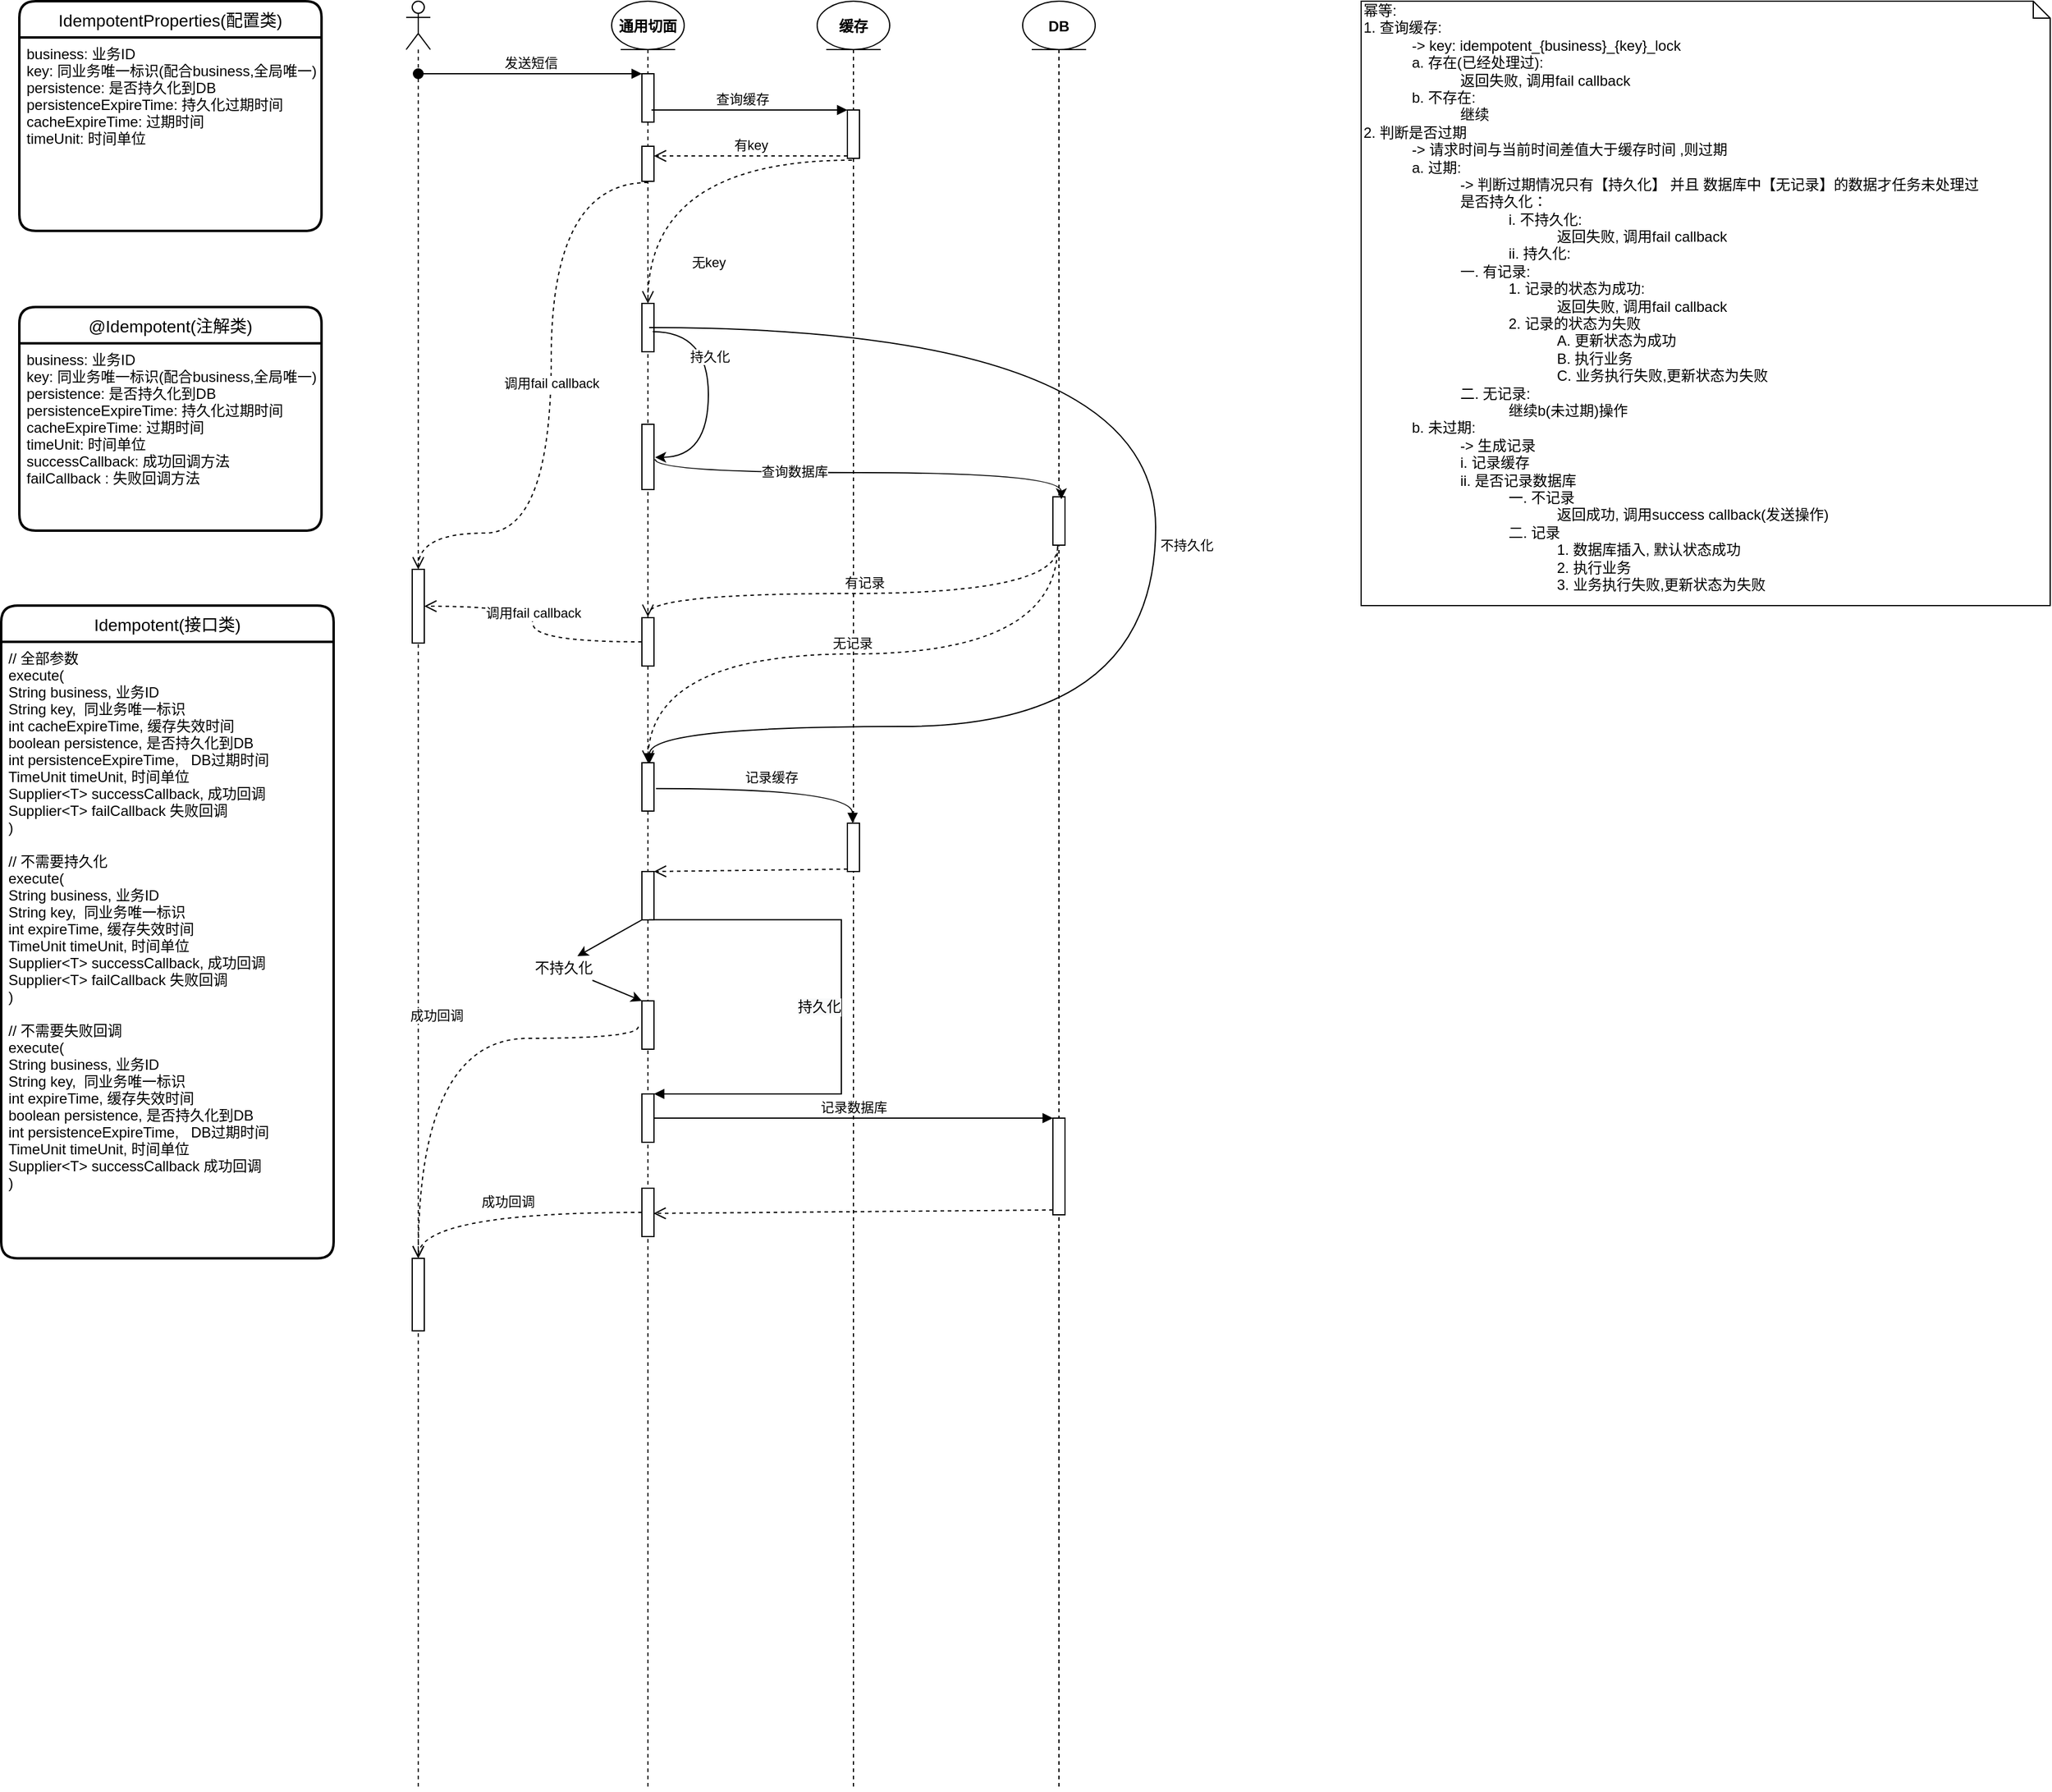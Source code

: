 <mxfile version="13.7.9" type="github">
  <diagram name="幂等" id="74e2e168-ea6b-b213-b513-2b3c1d86103e">
    <mxGraphModel dx="1690" dy="1113" grid="1" gridSize="10" guides="1" tooltips="1" connect="1" arrows="1" fold="1" page="1" pageScale="1" pageWidth="1100" pageHeight="850" background="#ffffff" math="0" shadow="0">
      <root>
        <mxCell id="0" />
        <mxCell id="1" parent="0" />
        <mxCell id="Dr7aWHiYQWJMJAfqMdh1-3" value="IdempotentProperties(配置类)" style="swimlane;childLayout=stackLayout;horizontal=1;startSize=30;horizontalStack=0;rounded=1;fontSize=14;fontStyle=0;strokeWidth=2;resizeParent=0;resizeLast=1;shadow=0;dashed=0;align=center;" parent="1" vertex="1">
          <mxGeometry x="40" y="80" width="250" height="190" as="geometry" />
        </mxCell>
        <mxCell id="Dr7aWHiYQWJMJAfqMdh1-4" value="business: 业务ID&#xa;key: 同业务唯一标识(配合business,全局唯一)&#xa;persistence: 是否持久化到DB&#xa;persistenceExpireTime: 持久化过期时间&#xa;cacheExpireTime: 过期时间&#xa;timeUnit: 时间单位&#xa;&#xa;" style="align=left;strokeColor=none;fillColor=none;spacingLeft=4;fontSize=12;verticalAlign=top;resizable=0;rotatable=0;part=1;" parent="Dr7aWHiYQWJMJAfqMdh1-3" vertex="1">
          <mxGeometry y="30" width="250" height="160" as="geometry" />
        </mxCell>
        <mxCell id="Dr7aWHiYQWJMJAfqMdh1-1" value="@Idempotent(注解类)" style="swimlane;childLayout=stackLayout;horizontal=1;startSize=30;horizontalStack=0;rounded=1;fontSize=14;fontStyle=0;strokeWidth=2;resizeParent=0;resizeLast=1;shadow=0;dashed=0;align=center;" parent="1" vertex="1">
          <mxGeometry x="40" y="333" width="250" height="185" as="geometry" />
        </mxCell>
        <mxCell id="Dr7aWHiYQWJMJAfqMdh1-2" value="business: 业务ID&#xa;key: 同业务唯一标识(配合business,全局唯一)&#xa;persistence: 是否持久化到DB&#xa;persistenceExpireTime: 持久化过期时间&#xa;cacheExpireTime: 过期时间&#xa;timeUnit: 时间单位&#xa;successCallback: 成功回调方法&#xa;failCallback : 失败回调方法&#xa;&#xa;&#xa;" style="align=left;strokeColor=none;fillColor=none;spacingLeft=4;fontSize=12;verticalAlign=top;resizable=0;rotatable=0;part=1;" parent="Dr7aWHiYQWJMJAfqMdh1-1" vertex="1">
          <mxGeometry y="30" width="250" height="155" as="geometry" />
        </mxCell>
        <mxCell id="N3oFsb0zca_vRXjRVCQ4-1" value="Idempotent(接口类)" style="swimlane;childLayout=stackLayout;horizontal=1;startSize=30;horizontalStack=0;rounded=1;fontSize=14;fontStyle=0;strokeWidth=2;resizeParent=0;resizeLast=1;shadow=0;dashed=0;align=center;" parent="1" vertex="1">
          <mxGeometry x="25" y="580" width="275" height="540" as="geometry" />
        </mxCell>
        <mxCell id="N3oFsb0zca_vRXjRVCQ4-2" value="// 全部参数&#xa;execute(&#xa;String business, 业务ID&#xa;String key,  同业务唯一标识&#xa;int cacheExpireTime, 缓存失效时间&#xa;boolean persistence, 是否持久化到DB&#xa;int persistenceExpireTime,   DB过期时间&#xa;TimeUnit timeUnit, 时间单位&#xa;Supplier&lt;T&gt; successCallback, 成功回调&#xa;Supplier&lt;T&gt; failCallback 失败回调&#xa;)&#xa;&#xa;// 不需要持久化&#xa;execute(&#xa;String business, 业务ID&#xa;String key,  同业务唯一标识&#xa;int expireTime, 缓存失效时间&#xa;TimeUnit timeUnit, 时间单位&#xa;Supplier&lt;T&gt; successCallback, 成功回调&#xa;Supplier&lt;T&gt; failCallback 失败回调&#xa;)&#xa;&#xa;// 不需要失败回调&#xa;execute(&#xa;String business, 业务ID&#xa;String key,  同业务唯一标识&#xa;int expireTime, 缓存失效时间&#xa;boolean persistence, 是否持久化到DB&#xa;int persistenceExpireTime,   DB过期时间&#xa;TimeUnit timeUnit, 时间单位&#xa;Supplier&lt;T&gt; successCallback 成功回调&#xa;)&#xa;" style="align=left;strokeColor=none;fillColor=none;spacingLeft=4;fontSize=12;verticalAlign=top;resizable=0;rotatable=0;part=1;" parent="N3oFsb0zca_vRXjRVCQ4-1" vertex="1">
          <mxGeometry y="30" width="275" height="510" as="geometry" />
        </mxCell>
        <mxCell id="N3oFsb0zca_vRXjRVCQ4-3" value="" style="shape=umlLifeline;participant=umlActor;perimeter=lifelinePerimeter;whiteSpace=wrap;html=1;container=1;collapsible=0;recursiveResize=0;verticalAlign=top;spacingTop=36;outlineConnect=0;" parent="1" vertex="1">
          <mxGeometry x="360" y="80" width="20" height="1480" as="geometry" />
        </mxCell>
        <mxCell id="N3oFsb0zca_vRXjRVCQ4-29" value="" style="html=1;points=[];perimeter=orthogonalPerimeter;" parent="N3oFsb0zca_vRXjRVCQ4-3" vertex="1">
          <mxGeometry x="5" y="470" width="10" height="61" as="geometry" />
        </mxCell>
        <mxCell id="N3oFsb0zca_vRXjRVCQ4-69" value="" style="html=1;points=[];perimeter=orthogonalPerimeter;" parent="N3oFsb0zca_vRXjRVCQ4-3" vertex="1">
          <mxGeometry x="5" y="1040" width="10" height="60" as="geometry" />
        </mxCell>
        <mxCell id="N3oFsb0zca_vRXjRVCQ4-7" value="" style="shape=umlLifeline;participant=umlEntity;perimeter=lifelinePerimeter;whiteSpace=wrap;html=1;container=1;collapsible=0;recursiveResize=0;verticalAlign=top;spacingTop=36;outlineConnect=0;" parent="1" vertex="1">
          <mxGeometry x="530" y="80" width="60" height="1480" as="geometry" />
        </mxCell>
        <mxCell id="N3oFsb0zca_vRXjRVCQ4-12" value="" style="html=1;points=[];perimeter=orthogonalPerimeter;" parent="N3oFsb0zca_vRXjRVCQ4-7" vertex="1">
          <mxGeometry x="25" y="60" width="10" height="40" as="geometry" />
        </mxCell>
        <mxCell id="N3oFsb0zca_vRXjRVCQ4-15" value="通用切面" style="text;align=center;fontStyle=1;verticalAlign=middle;spacingLeft=3;spacingRight=3;strokeColor=none;rotatable=0;points=[[0,0.5],[1,0.5]];portConstraint=eastwest;" parent="N3oFsb0zca_vRXjRVCQ4-7" vertex="1">
          <mxGeometry x="-10" y="7" width="80" height="26" as="geometry" />
        </mxCell>
        <mxCell id="N3oFsb0zca_vRXjRVCQ4-28" value="" style="html=1;points=[];perimeter=orthogonalPerimeter;" parent="N3oFsb0zca_vRXjRVCQ4-7" vertex="1">
          <mxGeometry x="25" y="120" width="10" height="29" as="geometry" />
        </mxCell>
        <mxCell id="N3oFsb0zca_vRXjRVCQ4-35" value="" style="html=1;points=[];perimeter=orthogonalPerimeter;" parent="N3oFsb0zca_vRXjRVCQ4-7" vertex="1">
          <mxGeometry x="25" y="350" width="10" height="54" as="geometry" />
        </mxCell>
        <mxCell id="N3oFsb0zca_vRXjRVCQ4-41" value="" style="html=1;points=[];perimeter=orthogonalPerimeter;" parent="N3oFsb0zca_vRXjRVCQ4-7" vertex="1">
          <mxGeometry x="25" y="510" width="10" height="40" as="geometry" />
        </mxCell>
        <mxCell id="N3oFsb0zca_vRXjRVCQ4-48" value="" style="html=1;points=[];perimeter=orthogonalPerimeter;" parent="N3oFsb0zca_vRXjRVCQ4-7" vertex="1">
          <mxGeometry x="25" y="630" width="10" height="40" as="geometry" />
        </mxCell>
        <mxCell id="N3oFsb0zca_vRXjRVCQ4-61" value="" style="html=1;points=[];perimeter=orthogonalPerimeter;" parent="N3oFsb0zca_vRXjRVCQ4-7" vertex="1">
          <mxGeometry x="25" y="720" width="10" height="40" as="geometry" />
        </mxCell>
        <mxCell id="N3oFsb0zca_vRXjRVCQ4-65" value="" style="html=1;points=[];perimeter=orthogonalPerimeter;" parent="N3oFsb0zca_vRXjRVCQ4-7" vertex="1">
          <mxGeometry x="25" y="904" width="10" height="40" as="geometry" />
        </mxCell>
        <mxCell id="N3oFsb0zca_vRXjRVCQ4-66" value="&lt;span style=&quot;font-size: 12px ; text-align: center ; background-color: rgb(248 , 249 , 250)&quot;&gt;持久化&lt;/span&gt;" style="edgeStyle=orthogonalEdgeStyle;html=1;align=left;spacingLeft=2;endArrow=block;rounded=0;entryX=1;entryY=0;exitX=0.599;exitY=0.997;exitDx=0;exitDy=0;exitPerimeter=0;" parent="N3oFsb0zca_vRXjRVCQ4-7" source="N3oFsb0zca_vRXjRVCQ4-61" target="N3oFsb0zca_vRXjRVCQ4-65" edge="1">
          <mxGeometry x="0.011" y="-40" relative="1" as="geometry">
            <mxPoint x="30" y="824" as="sourcePoint" />
            <Array as="points">
              <mxPoint x="190" y="760" />
              <mxPoint x="190" y="904" />
            </Array>
            <mxPoint as="offset" />
          </mxGeometry>
        </mxCell>
        <mxCell id="N3oFsb0zca_vRXjRVCQ4-68" value="" style="html=1;points=[];perimeter=orthogonalPerimeter;" parent="N3oFsb0zca_vRXjRVCQ4-7" vertex="1">
          <mxGeometry x="25" y="982" width="10" height="40" as="geometry" />
        </mxCell>
        <mxCell id="N3oFsb0zca_vRXjRVCQ4-97" value="" style="html=1;points=[];perimeter=orthogonalPerimeter;" parent="N3oFsb0zca_vRXjRVCQ4-7" vertex="1">
          <mxGeometry x="25" y="250" width="10" height="40" as="geometry" />
        </mxCell>
        <mxCell id="N3oFsb0zca_vRXjRVCQ4-125" value="" style="html=1;points=[];perimeter=orthogonalPerimeter;" parent="N3oFsb0zca_vRXjRVCQ4-7" vertex="1">
          <mxGeometry x="25" y="827" width="10" height="40" as="geometry" />
        </mxCell>
        <mxCell id="N3oFsb0zca_vRXjRVCQ4-131" value="" style="edgeStyle=orthogonalEdgeStyle;rounded=0;orthogonalLoop=1;jettySize=auto;html=1;exitX=0.9;exitY=0.583;exitDx=0;exitDy=0;exitPerimeter=0;entryX=1.1;entryY=0.506;entryDx=0;entryDy=0;entryPerimeter=0;curved=1;" parent="N3oFsb0zca_vRXjRVCQ4-7" source="N3oFsb0zca_vRXjRVCQ4-97" edge="1" target="N3oFsb0zca_vRXjRVCQ4-35">
          <mxGeometry relative="1" as="geometry">
            <mxPoint x="30" y="305" as="sourcePoint" />
            <mxPoint x="35" y="497" as="targetPoint" />
            <Array as="points">
              <mxPoint x="80" y="273" />
              <mxPoint x="80" y="377" />
            </Array>
          </mxGeometry>
        </mxCell>
        <mxCell id="N3oFsb0zca_vRXjRVCQ4-132" value="持久化" style="edgeLabel;html=1;align=center;verticalAlign=middle;resizable=0;points=[];" parent="N3oFsb0zca_vRXjRVCQ4-131" vertex="1" connectable="0">
          <mxGeometry x="-0.317" y="1" relative="1" as="geometry">
            <mxPoint as="offset" />
          </mxGeometry>
        </mxCell>
        <mxCell id="NTk_8b70b5YTHRILiDl3-3" value="不持久化" style="edgeStyle=orthogonalEdgeStyle;html=1;align=left;spacingLeft=2;endArrow=block;rounded=0;entryX=0.633;entryY=0.017;entryDx=0;entryDy=0;entryPerimeter=0;curved=1;" edge="1" parent="N3oFsb0zca_vRXjRVCQ4-7" target="N3oFsb0zca_vRXjRVCQ4-48">
          <mxGeometry relative="1" as="geometry">
            <mxPoint x="31" y="270" as="sourcePoint" />
            <Array as="points">
              <mxPoint x="450" y="270" />
              <mxPoint x="450" y="600" />
              <mxPoint x="31" y="600" />
            </Array>
            <mxPoint x="480" y="260" as="targetPoint" />
          </mxGeometry>
        </mxCell>
        <mxCell id="N3oFsb0zca_vRXjRVCQ4-13" value="发送短信" style="html=1;verticalAlign=bottom;startArrow=oval;endArrow=block;startSize=8;" parent="1" source="N3oFsb0zca_vRXjRVCQ4-3" target="N3oFsb0zca_vRXjRVCQ4-12" edge="1">
          <mxGeometry relative="1" as="geometry">
            <mxPoint x="490" y="180" as="sourcePoint" />
            <Array as="points">
              <mxPoint x="390" y="140" />
            </Array>
          </mxGeometry>
        </mxCell>
        <mxCell id="N3oFsb0zca_vRXjRVCQ4-19" value="" style="shape=umlLifeline;participant=umlEntity;perimeter=lifelinePerimeter;whiteSpace=wrap;html=1;container=1;collapsible=0;recursiveResize=0;verticalAlign=top;spacingTop=36;outlineConnect=0;" parent="1" vertex="1">
          <mxGeometry x="700" y="80" width="60" height="1480" as="geometry" />
        </mxCell>
        <mxCell id="N3oFsb0zca_vRXjRVCQ4-21" value="缓存" style="text;align=center;fontStyle=1;verticalAlign=middle;spacingLeft=3;spacingRight=3;strokeColor=none;rotatable=0;points=[[0,0.5],[1,0.5]];portConstraint=eastwest;" parent="N3oFsb0zca_vRXjRVCQ4-19" vertex="1">
          <mxGeometry x="-10" y="7" width="80" height="26" as="geometry" />
        </mxCell>
        <mxCell id="N3oFsb0zca_vRXjRVCQ4-25" value="" style="html=1;points=[];perimeter=orthogonalPerimeter;" parent="N3oFsb0zca_vRXjRVCQ4-19" vertex="1">
          <mxGeometry x="25" y="90" width="10" height="40" as="geometry" />
        </mxCell>
        <mxCell id="N3oFsb0zca_vRXjRVCQ4-58" value="" style="html=1;points=[];perimeter=orthogonalPerimeter;" parent="N3oFsb0zca_vRXjRVCQ4-19" vertex="1">
          <mxGeometry x="25" y="680" width="10" height="40" as="geometry" />
        </mxCell>
        <mxCell id="N3oFsb0zca_vRXjRVCQ4-22" value="" style="shape=umlLifeline;participant=umlEntity;perimeter=lifelinePerimeter;whiteSpace=wrap;html=1;container=1;collapsible=0;recursiveResize=0;verticalAlign=top;spacingTop=36;outlineConnect=0;" parent="1" vertex="1">
          <mxGeometry x="870" y="80" width="60" height="1480" as="geometry" />
        </mxCell>
        <mxCell id="N3oFsb0zca_vRXjRVCQ4-24" value="DB" style="text;align=center;fontStyle=1;verticalAlign=middle;spacingLeft=3;spacingRight=3;strokeColor=none;rotatable=0;points=[[0,0.5],[1,0.5]];portConstraint=eastwest;" parent="N3oFsb0zca_vRXjRVCQ4-22" vertex="1">
          <mxGeometry x="-10" y="7" width="80" height="26" as="geometry" />
        </mxCell>
        <mxCell id="N3oFsb0zca_vRXjRVCQ4-38" value="" style="html=1;points=[];perimeter=orthogonalPerimeter;" parent="N3oFsb0zca_vRXjRVCQ4-22" vertex="1">
          <mxGeometry x="25" y="410" width="10" height="40" as="geometry" />
        </mxCell>
        <mxCell id="N3oFsb0zca_vRXjRVCQ4-62" value="" style="html=1;points=[];perimeter=orthogonalPerimeter;" parent="N3oFsb0zca_vRXjRVCQ4-22" vertex="1">
          <mxGeometry x="25" y="924" width="10" height="80" as="geometry" />
        </mxCell>
        <mxCell id="N3oFsb0zca_vRXjRVCQ4-26" value="查询缓存" style="html=1;verticalAlign=bottom;endArrow=block;entryX=0;entryY=0;" parent="1" target="N3oFsb0zca_vRXjRVCQ4-25" edge="1">
          <mxGeometry relative="1" as="geometry">
            <mxPoint x="570" y="170" as="sourcePoint" />
            <Array as="points">
              <mxPoint x="560" y="170" />
            </Array>
          </mxGeometry>
        </mxCell>
        <mxCell id="N3oFsb0zca_vRXjRVCQ4-27" value="有key" style="html=1;verticalAlign=bottom;endArrow=open;dashed=1;endSize=8;exitX=0;exitY=0.95;" parent="1" source="N3oFsb0zca_vRXjRVCQ4-25" target="N3oFsb0zca_vRXjRVCQ4-28" edge="1">
          <mxGeometry relative="1" as="geometry">
            <mxPoint x="565" y="220" as="targetPoint" />
            <Array as="points" />
          </mxGeometry>
        </mxCell>
        <mxCell id="N3oFsb0zca_vRXjRVCQ4-30" value="调用fail callback" style="html=1;verticalAlign=bottom;endArrow=open;dashed=1;endSize=8;edgeStyle=orthogonalEdgeStyle;curved=1;" parent="1" target="N3oFsb0zca_vRXjRVCQ4-29" edge="1">
          <mxGeometry relative="1" as="geometry">
            <mxPoint x="560" y="230" as="sourcePoint" />
            <mxPoint x="480" y="230" as="targetPoint" />
            <Array as="points">
              <mxPoint x="480" y="230" />
              <mxPoint x="480" y="520" />
              <mxPoint x="370" y="520" />
            </Array>
          </mxGeometry>
        </mxCell>
        <mxCell id="N3oFsb0zca_vRXjRVCQ4-31" value="无key" style="html=1;verticalAlign=bottom;endArrow=open;dashed=1;endSize=8;edgeStyle=orthogonalEdgeStyle;curved=1;exitX=0.38;exitY=1.038;exitDx=0;exitDy=0;exitPerimeter=0;" parent="1" source="N3oFsb0zca_vRXjRVCQ4-25" target="N3oFsb0zca_vRXjRVCQ4-97" edge="1">
          <mxGeometry x="0.824" y="50" relative="1" as="geometry">
            <mxPoint x="690" y="250" as="sourcePoint" />
            <mxPoint x="570" y="260" as="targetPoint" />
            <mxPoint as="offset" />
          </mxGeometry>
        </mxCell>
        <mxCell id="N3oFsb0zca_vRXjRVCQ4-39" value="" style="edgeStyle=orthogonalEdgeStyle;curved=1;rounded=0;orthogonalLoop=1;jettySize=auto;html=1;exitX=1.1;exitY=0.537;exitDx=0;exitDy=0;exitPerimeter=0;entryX=0.7;entryY=0.05;entryDx=0;entryDy=0;entryPerimeter=0;" parent="1" source="N3oFsb0zca_vRXjRVCQ4-35" edge="1" target="N3oFsb0zca_vRXjRVCQ4-38">
          <mxGeometry relative="1" as="geometry">
            <mxPoint x="570" y="624" as="sourcePoint" />
            <mxPoint x="899" y="516" as="targetPoint" />
            <Array as="points">
              <mxPoint x="566" y="470" />
              <mxPoint x="902" y="470" />
            </Array>
          </mxGeometry>
        </mxCell>
        <mxCell id="N3oFsb0zca_vRXjRVCQ4-40" value="查询数据库" style="edgeLabel;html=1;align=center;verticalAlign=middle;resizable=0;points=[];" parent="N3oFsb0zca_vRXjRVCQ4-39" vertex="1" connectable="0">
          <mxGeometry x="-0.317" y="1" relative="1" as="geometry">
            <mxPoint as="offset" />
          </mxGeometry>
        </mxCell>
        <mxCell id="N3oFsb0zca_vRXjRVCQ4-43" value="有记录" style="html=1;verticalAlign=bottom;endArrow=open;dashed=1;endSize=8;exitX=0.392;exitY=1.042;exitDx=0;exitDy=0;exitPerimeter=0;edgeStyle=orthogonalEdgeStyle;curved=1;entryX=0.5;entryY=-0.017;entryDx=0;entryDy=0;entryPerimeter=0;" parent="1" source="N3oFsb0zca_vRXjRVCQ4-38" edge="1" target="N3oFsb0zca_vRXjRVCQ4-41">
          <mxGeometry relative="1" as="geometry">
            <mxPoint x="560.0" y="661.0" as="targetPoint" />
            <mxPoint x="720" y="661.0" as="sourcePoint" />
            <Array as="points">
              <mxPoint x="899" y="570" />
              <mxPoint x="560" y="570" />
            </Array>
          </mxGeometry>
        </mxCell>
        <mxCell id="N3oFsb0zca_vRXjRVCQ4-44" value="调用fail callback" style="html=1;verticalAlign=bottom;endArrow=open;dashed=1;endSize=8;edgeStyle=orthogonalEdgeStyle;curved=1;" parent="1" source="N3oFsb0zca_vRXjRVCQ4-41" target="N3oFsb0zca_vRXjRVCQ4-29" edge="1">
          <mxGeometry relative="1" as="geometry">
            <mxPoint x="560" y="520" as="sourcePoint" />
            <mxPoint x="450" y="510" as="targetPoint" />
            <Array as="points" />
          </mxGeometry>
        </mxCell>
        <mxCell id="N3oFsb0zca_vRXjRVCQ4-46" value="无记录" style="html=1;verticalAlign=bottom;endArrow=open;dashed=1;endSize=8;edgeStyle=orthogonalEdgeStyle;curved=1;exitX=0.392;exitY=1.008;exitDx=0;exitDy=0;exitPerimeter=0;" parent="1" source="N3oFsb0zca_vRXjRVCQ4-38" target="N3oFsb0zca_vRXjRVCQ4-48" edge="1">
          <mxGeometry relative="1" as="geometry">
            <mxPoint x="570.0" y="671" as="targetPoint" />
            <mxPoint x="908.92" y="617.68" as="sourcePoint" />
            <Array as="points" />
          </mxGeometry>
        </mxCell>
        <mxCell id="N3oFsb0zca_vRXjRVCQ4-59" value="记录缓存" style="html=1;verticalAlign=bottom;endArrow=block;entryX=0.433;entryY=0;exitX=1.167;exitY=0.533;exitDx=0;exitDy=0;exitPerimeter=0;edgeStyle=orthogonalEdgeStyle;curved=1;entryDx=0;entryDy=0;entryPerimeter=0;" parent="1" target="N3oFsb0zca_vRXjRVCQ4-58" edge="1" source="N3oFsb0zca_vRXjRVCQ4-48">
          <mxGeometry relative="1" as="geometry">
            <mxPoint x="559.5" y="794" as="sourcePoint" />
          </mxGeometry>
        </mxCell>
        <mxCell id="N3oFsb0zca_vRXjRVCQ4-60" value="" style="html=1;verticalAlign=bottom;endArrow=open;dashed=1;endSize=8;exitX=0;exitY=0.95;" parent="1" source="N3oFsb0zca_vRXjRVCQ4-58" target="N3oFsb0zca_vRXjRVCQ4-61" edge="1">
          <mxGeometry relative="1" as="geometry">
            <mxPoint x="655" y="910" as="targetPoint" />
          </mxGeometry>
        </mxCell>
        <mxCell id="N3oFsb0zca_vRXjRVCQ4-63" value="记录数据库" style="html=1;verticalAlign=bottom;endArrow=block;entryX=0;entryY=0;" parent="1" source="N3oFsb0zca_vRXjRVCQ4-65" target="N3oFsb0zca_vRXjRVCQ4-62" edge="1">
          <mxGeometry relative="1" as="geometry">
            <mxPoint x="825" y="984" as="sourcePoint" />
          </mxGeometry>
        </mxCell>
        <mxCell id="N3oFsb0zca_vRXjRVCQ4-64" value="" style="html=1;verticalAlign=bottom;endArrow=open;dashed=1;endSize=8;exitX=0;exitY=0.95;entryX=0.967;entryY=0.521;entryDx=0;entryDy=0;entryPerimeter=0;" parent="1" source="N3oFsb0zca_vRXjRVCQ4-62" target="N3oFsb0zca_vRXjRVCQ4-68" edge="1">
          <mxGeometry relative="1" as="geometry">
            <mxPoint x="600" y="1084" as="targetPoint" />
          </mxGeometry>
        </mxCell>
        <mxCell id="N3oFsb0zca_vRXjRVCQ4-72" value="&lt;div&gt;&lt;div&gt;幂等:&lt;/div&gt;&lt;div&gt;1. 查询缓存:&lt;/div&gt;&lt;/div&gt;&lt;blockquote style=&quot;margin: 0 0 0 40px ; border: none ; padding: 0px&quot;&gt;&lt;div&gt;&lt;div&gt;-&amp;gt; key: idempotent_{business}_{key}_lock&lt;/div&gt;&lt;/div&gt;&lt;/blockquote&gt;&lt;blockquote style=&quot;margin: 0 0 0 40px ; border: none ; padding: 0px&quot;&gt;&lt;div&gt;&lt;div&gt;a. 存在(已经处理过):&amp;nbsp;&lt;/div&gt;&lt;/div&gt;&lt;/blockquote&gt;&lt;blockquote style=&quot;margin: 0 0 0 40px ; border: none ; padding: 0px&quot;&gt;&lt;blockquote style=&quot;margin: 0 0 0 40px ; border: none ; padding: 0px&quot;&gt;&lt;div&gt;&lt;div&gt;返回失败, 调用fail callback&lt;/div&gt;&lt;/div&gt;&lt;/blockquote&gt;&lt;/blockquote&gt;&lt;blockquote style=&quot;margin: 0 0 0 40px ; border: none ; padding: 0px&quot;&gt;&lt;div&gt;&lt;div&gt;b. 不存在:&lt;/div&gt;&lt;/div&gt;&lt;/blockquote&gt;&lt;blockquote style=&quot;margin: 0 0 0 40px ; border: none ; padding: 0px&quot;&gt;&lt;blockquote style=&quot;margin: 0 0 0 40px ; border: none ; padding: 0px&quot;&gt;&lt;div&gt;&lt;div&gt;继续&lt;/div&gt;&lt;/div&gt;&lt;/blockquote&gt;&lt;/blockquote&gt;&lt;div&gt;&lt;div&gt;2. 判断是否过期&lt;/div&gt;&lt;/div&gt;&lt;blockquote style=&quot;margin: 0 0 0 40px ; border: none ; padding: 0px&quot;&gt;&lt;div&gt;&lt;div&gt;-&amp;gt; 请求时间与当前时间差值大于缓存时间 ,则过期&lt;/div&gt;&lt;/div&gt;&lt;div&gt;&lt;div&gt;a. 过期:&lt;/div&gt;&lt;/div&gt;&lt;/blockquote&gt;&lt;blockquote style=&quot;margin: 0 0 0 40px ; border: none ; padding: 0px&quot;&gt;&lt;blockquote style=&quot;margin: 0 0 0 40px ; border: none ; padding: 0px&quot;&gt;&lt;div&gt;&lt;div&gt;-&amp;gt; 判断过期情况只有【持久化】 并且 数据库中【无记录】的数据才任务未处理过&lt;/div&gt;&lt;/div&gt;&lt;/blockquote&gt;&lt;blockquote style=&quot;margin: 0 0 0 40px ; border: none ; padding: 0px&quot;&gt;&lt;div&gt;&lt;div&gt;是否持久化：&lt;/div&gt;&lt;/div&gt;&lt;/blockquote&gt;&lt;/blockquote&gt;&lt;blockquote style=&quot;margin: 0 0 0 40px ; border: none ; padding: 0px&quot;&gt;&lt;blockquote style=&quot;margin: 0 0 0 40px ; border: none ; padding: 0px&quot;&gt;&lt;blockquote style=&quot;margin: 0 0 0 40px ; border: none ; padding: 0px&quot;&gt;&lt;div&gt;&lt;div&gt;i. 不持久化:&lt;/div&gt;&lt;/div&gt;&lt;/blockquote&gt;&lt;/blockquote&gt;&lt;blockquote style=&quot;margin: 0 0 0 40px ; border: none ; padding: 0px&quot;&gt;&lt;blockquote style=&quot;margin: 0 0 0 40px ; border: none ; padding: 0px&quot;&gt;&lt;blockquote style=&quot;margin: 0 0 0 40px ; border: none ; padding: 0px&quot;&gt;&lt;div&gt;&lt;div&gt;返回失败, 调用fail callback&lt;/div&gt;&lt;/div&gt;&lt;/blockquote&gt;&lt;/blockquote&gt;&lt;/blockquote&gt;&lt;blockquote style=&quot;margin: 0 0 0 40px ; border: none ; padding: 0px&quot;&gt;&lt;blockquote style=&quot;margin: 0 0 0 40px ; border: none ; padding: 0px&quot;&gt;&lt;div&gt;&lt;div&gt;ii. 持久化:&lt;/div&gt;&lt;/div&gt;&lt;/blockquote&gt;&lt;/blockquote&gt;&lt;/blockquote&gt;&lt;blockquote style=&quot;margin: 0 0 0 40px ; border: none ; padding: 0px&quot;&gt;&lt;blockquote style=&quot;margin: 0 0 0 40px ; border: none ; padding: 0px&quot;&gt;&lt;div&gt;&lt;div&gt;一. 有记录:&lt;/div&gt;&lt;/div&gt;&lt;/blockquote&gt;&lt;/blockquote&gt;&lt;blockquote style=&quot;margin: 0 0 0 40px ; border: none ; padding: 0px&quot;&gt;&lt;blockquote style=&quot;margin: 0 0 0 40px ; border: none ; padding: 0px&quot;&gt;&lt;blockquote style=&quot;margin: 0 0 0 40px ; border: none ; padding: 0px&quot;&gt;&lt;div&gt;&lt;div&gt;1. 记录的状态为成功:&lt;/div&gt;&lt;/div&gt;&lt;/blockquote&gt;&lt;/blockquote&gt;&lt;blockquote style=&quot;margin: 0 0 0 40px ; border: none ; padding: 0px&quot;&gt;&lt;blockquote style=&quot;margin: 0 0 0 40px ; border: none ; padding: 0px&quot;&gt;&lt;blockquote style=&quot;margin: 0 0 0 40px ; border: none ; padding: 0px&quot;&gt;&lt;div&gt;&lt;div&gt;返回失败, 调用fail callback&lt;/div&gt;&lt;/div&gt;&lt;/blockquote&gt;&lt;/blockquote&gt;&lt;/blockquote&gt;&lt;blockquote style=&quot;margin: 0 0 0 40px ; border: none ; padding: 0px&quot;&gt;&lt;blockquote style=&quot;margin: 0 0 0 40px ; border: none ; padding: 0px&quot;&gt;&lt;div&gt;&lt;div&gt;2. 记录的状态为失败&lt;/div&gt;&lt;/div&gt;&lt;/blockquote&gt;&lt;/blockquote&gt;&lt;blockquote style=&quot;margin: 0 0 0 40px ; border: none ; padding: 0px&quot;&gt;&lt;blockquote style=&quot;margin: 0 0 0 40px ; border: none ; padding: 0px&quot;&gt;&lt;blockquote style=&quot;margin: 0 0 0 40px ; border: none ; padding: 0px&quot;&gt;&lt;div&gt;&lt;div&gt;A. 更新状态为成功&lt;/div&gt;&lt;/div&gt;&lt;/blockquote&gt;&lt;/blockquote&gt;&lt;/blockquote&gt;&lt;blockquote style=&quot;margin: 0 0 0 40px ; border: none ; padding: 0px&quot;&gt;&lt;blockquote style=&quot;margin: 0 0 0 40px ; border: none ; padding: 0px&quot;&gt;&lt;blockquote style=&quot;margin: 0 0 0 40px ; border: none ; padding: 0px&quot;&gt;&lt;div&gt;&lt;div&gt;B. 执行业务&lt;/div&gt;&lt;/div&gt;&lt;/blockquote&gt;&lt;/blockquote&gt;&lt;/blockquote&gt;&lt;blockquote style=&quot;margin: 0 0 0 40px ; border: none ; padding: 0px&quot;&gt;&lt;blockquote style=&quot;margin: 0 0 0 40px ; border: none ; padding: 0px&quot;&gt;&lt;blockquote style=&quot;margin: 0 0 0 40px ; border: none ; padding: 0px&quot;&gt;&lt;div&gt;&lt;div&gt;C. 业务执行失败,更新状态为失败&lt;/div&gt;&lt;/div&gt;&lt;/blockquote&gt;&lt;/blockquote&gt;&lt;/blockquote&gt;&lt;/blockquote&gt;&lt;blockquote style=&quot;margin: 0 0 0 40px ; border: none ; padding: 0px&quot;&gt;&lt;blockquote style=&quot;margin: 0 0 0 40px ; border: none ; padding: 0px&quot;&gt;&lt;div&gt;&lt;div&gt;二. 无记录:&lt;/div&gt;&lt;/div&gt;&lt;/blockquote&gt;&lt;/blockquote&gt;&lt;blockquote style=&quot;margin: 0 0 0 40px ; border: none ; padding: 0px&quot;&gt;&lt;blockquote style=&quot;margin: 0 0 0 40px ; border: none ; padding: 0px&quot;&gt;&lt;blockquote style=&quot;margin: 0 0 0 40px ; border: none ; padding: 0px&quot;&gt;&lt;div&gt;&lt;div&gt;继续b(未过期)操作&lt;/div&gt;&lt;/div&gt;&lt;/blockquote&gt;&lt;/blockquote&gt;&lt;/blockquote&gt;&lt;blockquote style=&quot;margin: 0 0 0 40px ; border: none ; padding: 0px&quot;&gt;&lt;div&gt;&lt;div&gt;b. 未过期:&lt;/div&gt;&lt;/div&gt;&lt;/blockquote&gt;&lt;blockquote style=&quot;margin: 0 0 0 40px ; border: none ; padding: 0px&quot;&gt;&lt;blockquote style=&quot;margin: 0 0 0 40px ; border: none ; padding: 0px&quot;&gt;&lt;div&gt;&lt;div&gt;-&amp;gt; 生成记录&lt;/div&gt;&lt;/div&gt;&lt;/blockquote&gt;&lt;blockquote style=&quot;margin: 0 0 0 40px ; border: none ; padding: 0px&quot;&gt;&lt;div&gt;&lt;div&gt;i. 记录缓存&lt;/div&gt;&lt;/div&gt;&lt;/blockquote&gt;&lt;blockquote style=&quot;margin: 0 0 0 40px ; border: none ; padding: 0px&quot;&gt;&lt;div&gt;&lt;div&gt;ii. 是否记录数据库&lt;/div&gt;&lt;/div&gt;&lt;/blockquote&gt;&lt;/blockquote&gt;&lt;blockquote style=&quot;margin: 0 0 0 40px ; border: none ; padding: 0px&quot;&gt;&lt;blockquote style=&quot;margin: 0 0 0 40px ; border: none ; padding: 0px&quot;&gt;&lt;blockquote style=&quot;margin: 0 0 0 40px ; border: none ; padding: 0px&quot;&gt;&lt;div&gt;&lt;div&gt;一. 不记录&lt;/div&gt;&lt;/div&gt;&lt;/blockquote&gt;&lt;/blockquote&gt;&lt;/blockquote&gt;&lt;blockquote style=&quot;margin: 0 0 0 40px ; border: none ; padding: 0px&quot;&gt;&lt;blockquote style=&quot;margin: 0 0 0 40px ; border: none ; padding: 0px&quot;&gt;&lt;blockquote style=&quot;margin: 0 0 0 40px ; border: none ; padding: 0px&quot;&gt;&lt;blockquote style=&quot;margin: 0 0 0 40px ; border: none ; padding: 0px&quot;&gt;&lt;div&gt;&lt;div&gt;返回成功, 调用success callback(发送操作)&lt;/div&gt;&lt;/div&gt;&lt;/blockquote&gt;&lt;/blockquote&gt;&lt;/blockquote&gt;&lt;/blockquote&gt;&lt;blockquote style=&quot;margin: 0 0 0 40px ; border: none ; padding: 0px&quot;&gt;&lt;blockquote style=&quot;margin: 0 0 0 40px ; border: none ; padding: 0px&quot;&gt;&lt;blockquote style=&quot;margin: 0 0 0 40px ; border: none ; padding: 0px&quot;&gt;&lt;div&gt;&lt;div&gt;二. 记录&lt;/div&gt;&lt;/div&gt;&lt;/blockquote&gt;&lt;/blockquote&gt;&lt;blockquote style=&quot;margin: 0 0 0 40px ; border: none ; padding: 0px&quot;&gt;&lt;blockquote style=&quot;margin: 0 0 0 40px ; border: none ; padding: 0px&quot;&gt;&lt;blockquote style=&quot;margin: 0 0 0 40px ; border: none ; padding: 0px&quot;&gt;&lt;div&gt;&lt;div&gt;1. 数据库插入, 默认状态成功&lt;/div&gt;&lt;/div&gt;&lt;/blockquote&gt;&lt;/blockquote&gt;&lt;/blockquote&gt;&lt;blockquote style=&quot;margin: 0 0 0 40px ; border: none ; padding: 0px&quot;&gt;&lt;blockquote style=&quot;margin: 0 0 0 40px ; border: none ; padding: 0px&quot;&gt;&lt;blockquote style=&quot;margin: 0 0 0 40px ; border: none ; padding: 0px&quot;&gt;&lt;div&gt;&lt;div&gt;2. 执行业务&lt;/div&gt;&lt;/div&gt;&lt;/blockquote&gt;&lt;/blockquote&gt;&lt;/blockquote&gt;&lt;blockquote style=&quot;margin: 0 0 0 40px ; border: none ; padding: 0px&quot;&gt;&lt;blockquote style=&quot;margin: 0 0 0 40px ; border: none ; padding: 0px&quot;&gt;&lt;blockquote style=&quot;margin: 0 0 0 40px ; border: none ; padding: 0px&quot;&gt;&lt;div&gt;&lt;div&gt;3. 业务执行失败,更新状态为失败&lt;/div&gt;&lt;/div&gt;&lt;/blockquote&gt;&lt;/blockquote&gt;&lt;/blockquote&gt;&lt;/blockquote&gt;&lt;div&gt;&lt;span&gt;   &lt;/span&gt;&lt;/div&gt;" style="shape=note;whiteSpace=wrap;html=1;size=14;verticalAlign=top;align=left;spacingTop=-6;" parent="1" vertex="1">
          <mxGeometry x="1150" y="80" width="570" height="500" as="geometry" />
        </mxCell>
        <mxCell id="N3oFsb0zca_vRXjRVCQ4-74" value="成功回调" style="html=1;verticalAlign=bottom;endArrow=open;dashed=1;endSize=8;edgeStyle=orthogonalEdgeStyle;curved=1;exitX=-0.3;exitY=0.533;exitDx=0;exitDy=0;exitPerimeter=0;" parent="1" source="N3oFsb0zca_vRXjRVCQ4-125" target="N3oFsb0zca_vRXjRVCQ4-69" edge="1">
          <mxGeometry x="-0.056" y="-10" relative="1" as="geometry">
            <mxPoint x="560" y="680" as="sourcePoint" />
            <mxPoint x="375" y="941" as="targetPoint" />
            <Array as="points">
              <mxPoint x="552" y="938" />
              <mxPoint x="370" y="938" />
            </Array>
            <mxPoint as="offset" />
          </mxGeometry>
        </mxCell>
        <mxCell id="N3oFsb0zca_vRXjRVCQ4-75" value="成功回调" style="html=1;verticalAlign=bottom;endArrow=open;dashed=1;endSize=8;edgeStyle=orthogonalEdgeStyle;curved=1;" parent="1" source="N3oFsb0zca_vRXjRVCQ4-68" target="N3oFsb0zca_vRXjRVCQ4-69" edge="1">
          <mxGeometry relative="1" as="geometry">
            <mxPoint x="490" y="1030" as="sourcePoint" />
            <mxPoint x="370" y="1040" as="targetPoint" />
            <Array as="points" />
          </mxGeometry>
        </mxCell>
        <mxCell id="N3oFsb0zca_vRXjRVCQ4-127" value="不持久化" style="text;html=1;align=center;verticalAlign=middle;resizable=0;points=[];autosize=1;" parent="1" vertex="1">
          <mxGeometry x="460" y="870" width="60" height="20" as="geometry" />
        </mxCell>
        <mxCell id="N3oFsb0zca_vRXjRVCQ4-126" value="" style="rounded=0;orthogonalLoop=1;jettySize=auto;html=1;" parent="1" source="N3oFsb0zca_vRXjRVCQ4-127" target="N3oFsb0zca_vRXjRVCQ4-125" edge="1">
          <mxGeometry relative="1" as="geometry" />
        </mxCell>
        <mxCell id="N3oFsb0zca_vRXjRVCQ4-128" value="" style="rounded=0;orthogonalLoop=1;jettySize=auto;html=1;" parent="1" source="N3oFsb0zca_vRXjRVCQ4-61" target="N3oFsb0zca_vRXjRVCQ4-127" edge="1">
          <mxGeometry relative="1" as="geometry">
            <mxPoint x="1090" y="953" as="sourcePoint" />
            <mxPoint x="1090" y="1000" as="targetPoint" />
          </mxGeometry>
        </mxCell>
      </root>
    </mxGraphModel>
  </diagram>
</mxfile>
